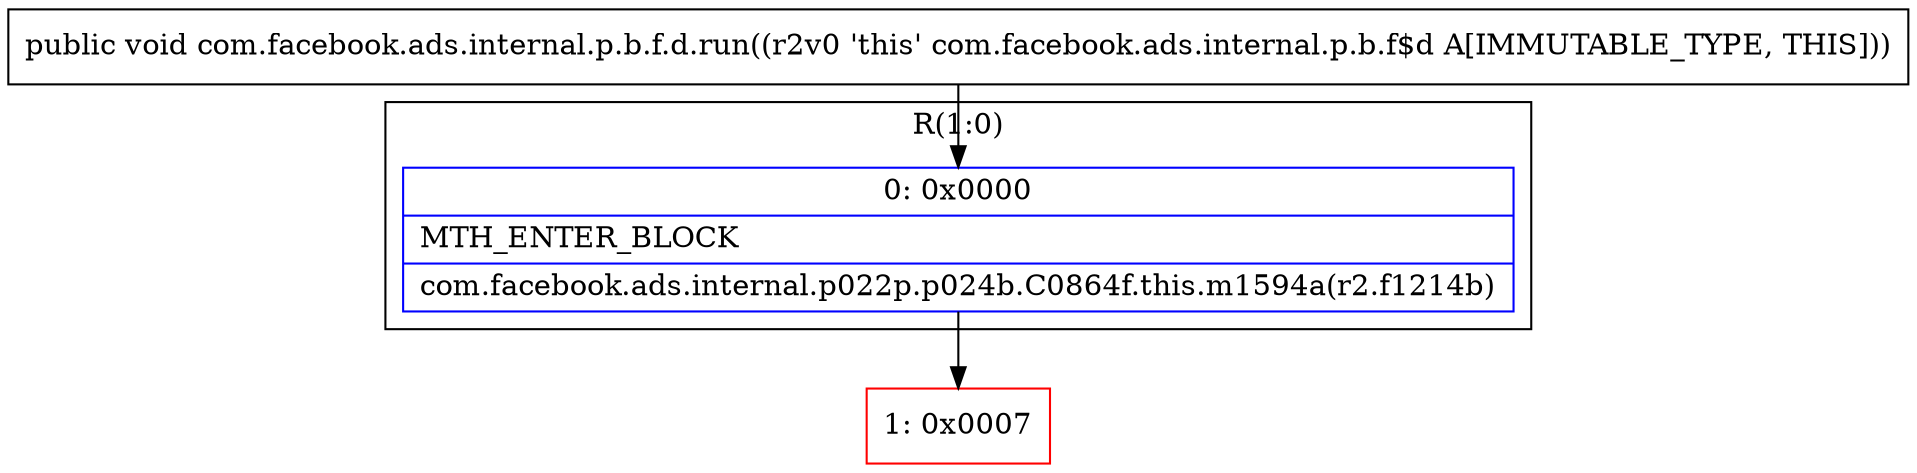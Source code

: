 digraph "CFG forcom.facebook.ads.internal.p.b.f.d.run()V" {
subgraph cluster_Region_1259770053 {
label = "R(1:0)";
node [shape=record,color=blue];
Node_0 [shape=record,label="{0\:\ 0x0000|MTH_ENTER_BLOCK\l|com.facebook.ads.internal.p022p.p024b.C0864f.this.m1594a(r2.f1214b)\l}"];
}
Node_1 [shape=record,color=red,label="{1\:\ 0x0007}"];
MethodNode[shape=record,label="{public void com.facebook.ads.internal.p.b.f.d.run((r2v0 'this' com.facebook.ads.internal.p.b.f$d A[IMMUTABLE_TYPE, THIS])) }"];
MethodNode -> Node_0;
Node_0 -> Node_1;
}

